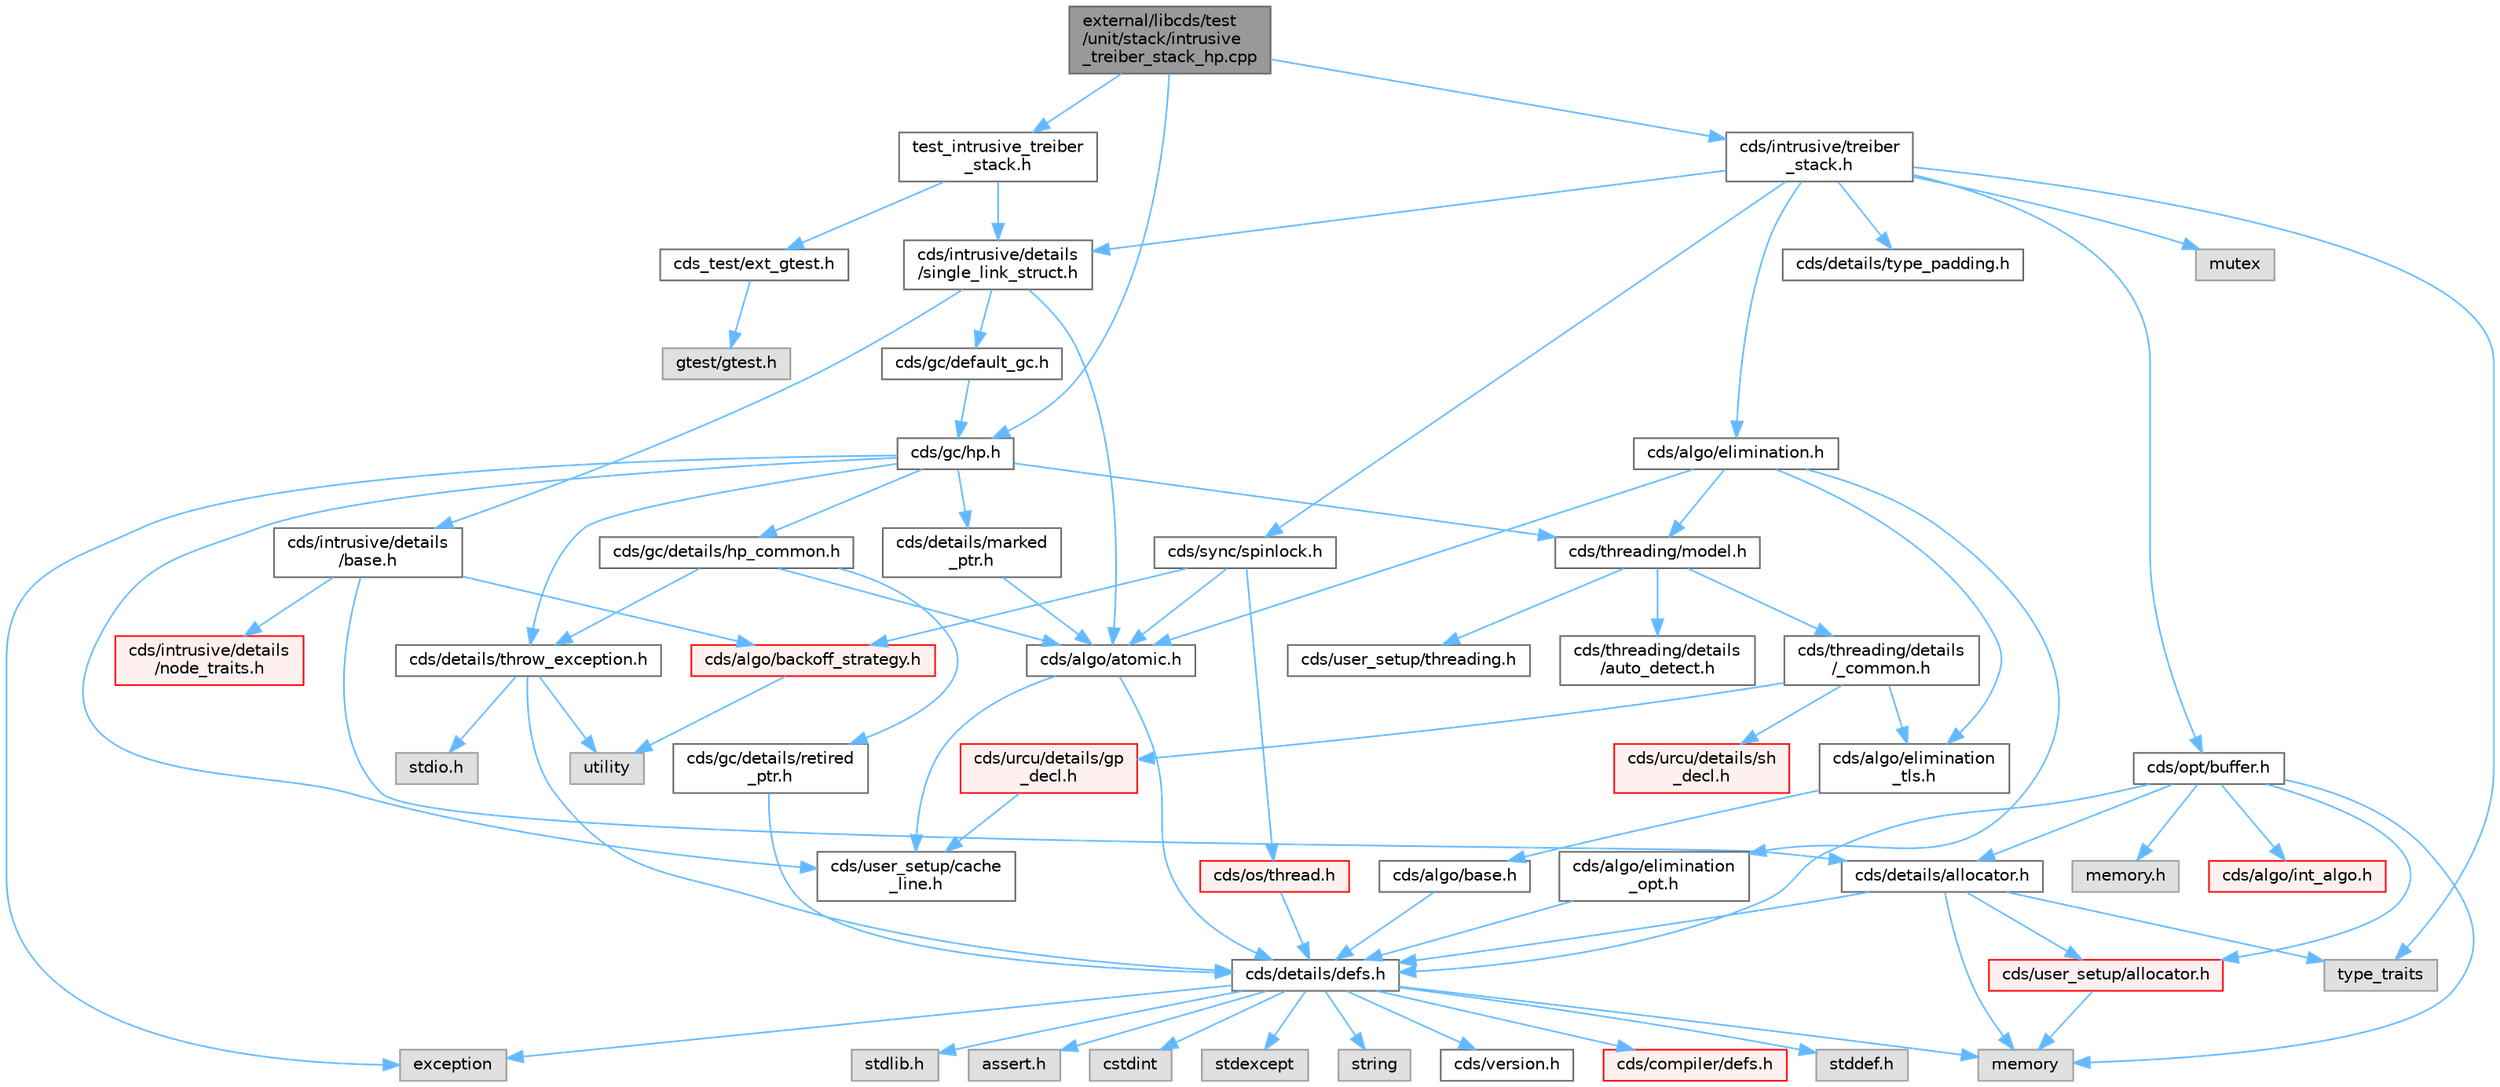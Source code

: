 digraph "external/libcds/test/unit/stack/intrusive_treiber_stack_hp.cpp"
{
 // LATEX_PDF_SIZE
  bgcolor="transparent";
  edge [fontname=Helvetica,fontsize=10,labelfontname=Helvetica,labelfontsize=10];
  node [fontname=Helvetica,fontsize=10,shape=box,height=0.2,width=0.4];
  Node1 [id="Node000001",label="external/libcds/test\l/unit/stack/intrusive\l_treiber_stack_hp.cpp",height=0.2,width=0.4,color="gray40", fillcolor="grey60", style="filled", fontcolor="black",tooltip=" "];
  Node1 -> Node2 [id="edge1_Node000001_Node000002",color="steelblue1",style="solid",tooltip=" "];
  Node2 [id="Node000002",label="test_intrusive_treiber\l_stack.h",height=0.2,width=0.4,color="grey40", fillcolor="white", style="filled",URL="$test__intrusive__treiber__stack_8h.html",tooltip=" "];
  Node2 -> Node3 [id="edge2_Node000002_Node000003",color="steelblue1",style="solid",tooltip=" "];
  Node3 [id="Node000003",label="cds_test/ext_gtest.h",height=0.2,width=0.4,color="grey40", fillcolor="white", style="filled",URL="$ext__gtest_8h.html",tooltip=" "];
  Node3 -> Node4 [id="edge3_Node000003_Node000004",color="steelblue1",style="solid",tooltip=" "];
  Node4 [id="Node000004",label="gtest/gtest.h",height=0.2,width=0.4,color="grey60", fillcolor="#E0E0E0", style="filled",tooltip=" "];
  Node2 -> Node5 [id="edge4_Node000002_Node000005",color="steelblue1",style="solid",tooltip=" "];
  Node5 [id="Node000005",label="cds/intrusive/details\l/single_link_struct.h",height=0.2,width=0.4,color="grey40", fillcolor="white", style="filled",URL="$single__link__struct_8h.html",tooltip=" "];
  Node5 -> Node6 [id="edge5_Node000005_Node000006",color="steelblue1",style="solid",tooltip=" "];
  Node6 [id="Node000006",label="cds/intrusive/details\l/base.h",height=0.2,width=0.4,color="grey40", fillcolor="white", style="filled",URL="$external_2libcds_2cds_2intrusive_2details_2base_8h.html",tooltip=" "];
  Node6 -> Node7 [id="edge6_Node000006_Node000007",color="steelblue1",style="solid",tooltip=" "];
  Node7 [id="Node000007",label="cds/intrusive/details\l/node_traits.h",height=0.2,width=0.4,color="red", fillcolor="#FFF0F0", style="filled",URL="$node__traits_8h.html",tooltip=" "];
  Node6 -> Node42 [id="edge7_Node000006_Node000042",color="steelblue1",style="solid",tooltip=" "];
  Node42 [id="Node000042",label="cds/details/allocator.h",height=0.2,width=0.4,color="grey40", fillcolor="white", style="filled",URL="$external_2libcds_2cds_2details_2allocator_8h.html",tooltip=" "];
  Node42 -> Node43 [id="edge8_Node000042_Node000043",color="steelblue1",style="solid",tooltip=" "];
  Node43 [id="Node000043",label="type_traits",height=0.2,width=0.4,color="grey60", fillcolor="#E0E0E0", style="filled",tooltip=" "];
  Node42 -> Node20 [id="edge9_Node000042_Node000020",color="steelblue1",style="solid",tooltip=" "];
  Node20 [id="Node000020",label="memory",height=0.2,width=0.4,color="grey60", fillcolor="#E0E0E0", style="filled",tooltip=" "];
  Node42 -> Node12 [id="edge10_Node000042_Node000012",color="steelblue1",style="solid",tooltip=" "];
  Node12 [id="Node000012",label="cds/details/defs.h",height=0.2,width=0.4,color="grey40", fillcolor="white", style="filled",URL="$details_2defs_8h.html",tooltip=" "];
  Node12 -> Node13 [id="edge11_Node000012_Node000013",color="steelblue1",style="solid",tooltip=" "];
  Node13 [id="Node000013",label="stddef.h",height=0.2,width=0.4,color="grey60", fillcolor="#E0E0E0", style="filled",tooltip=" "];
  Node12 -> Node14 [id="edge12_Node000012_Node000014",color="steelblue1",style="solid",tooltip=" "];
  Node14 [id="Node000014",label="stdlib.h",height=0.2,width=0.4,color="grey60", fillcolor="#E0E0E0", style="filled",tooltip=" "];
  Node12 -> Node15 [id="edge13_Node000012_Node000015",color="steelblue1",style="solid",tooltip=" "];
  Node15 [id="Node000015",label="assert.h",height=0.2,width=0.4,color="grey60", fillcolor="#E0E0E0", style="filled",tooltip=" "];
  Node12 -> Node16 [id="edge14_Node000012_Node000016",color="steelblue1",style="solid",tooltip=" "];
  Node16 [id="Node000016",label="cstdint",height=0.2,width=0.4,color="grey60", fillcolor="#E0E0E0", style="filled",tooltip=" "];
  Node12 -> Node17 [id="edge15_Node000012_Node000017",color="steelblue1",style="solid",tooltip=" "];
  Node17 [id="Node000017",label="exception",height=0.2,width=0.4,color="grey60", fillcolor="#E0E0E0", style="filled",tooltip=" "];
  Node12 -> Node18 [id="edge16_Node000012_Node000018",color="steelblue1",style="solid",tooltip=" "];
  Node18 [id="Node000018",label="stdexcept",height=0.2,width=0.4,color="grey60", fillcolor="#E0E0E0", style="filled",tooltip=" "];
  Node12 -> Node19 [id="edge17_Node000012_Node000019",color="steelblue1",style="solid",tooltip=" "];
  Node19 [id="Node000019",label="string",height=0.2,width=0.4,color="grey60", fillcolor="#E0E0E0", style="filled",tooltip=" "];
  Node12 -> Node20 [id="edge18_Node000012_Node000020",color="steelblue1",style="solid",tooltip=" "];
  Node12 -> Node21 [id="edge19_Node000012_Node000021",color="steelblue1",style="solid",tooltip=" "];
  Node21 [id="Node000021",label="cds/version.h",height=0.2,width=0.4,color="grey40", fillcolor="white", style="filled",URL="$external_2libcds_2cds_2version_8h.html",tooltip=" "];
  Node12 -> Node22 [id="edge20_Node000012_Node000022",color="steelblue1",style="solid",tooltip=" "];
  Node22 [id="Node000022",label="cds/compiler/defs.h",height=0.2,width=0.4,color="red", fillcolor="#FFF0F0", style="filled",URL="$compiler_2defs_8h.html",tooltip=" "];
  Node42 -> Node25 [id="edge21_Node000042_Node000025",color="steelblue1",style="solid",tooltip=" "];
  Node25 [id="Node000025",label="cds/user_setup/allocator.h",height=0.2,width=0.4,color="red", fillcolor="#FFF0F0", style="filled",URL="$external_2libcds_2cds_2user__setup_2allocator_8h.html",tooltip="Default implementation of allocator classes."];
  Node25 -> Node20 [id="edge22_Node000025_Node000020",color="steelblue1",style="solid",tooltip=" "];
  Node6 -> Node44 [id="edge23_Node000006_Node000044",color="steelblue1",style="solid",tooltip=" "];
  Node44 [id="Node000044",label="cds/algo/backoff_strategy.h",height=0.2,width=0.4,color="red", fillcolor="#FFF0F0", style="filled",URL="$backoff__strategy_8h.html",tooltip=" "];
  Node44 -> Node39 [id="edge24_Node000044_Node000039",color="steelblue1",style="solid",tooltip=" "];
  Node39 [id="Node000039",label="utility",height=0.2,width=0.4,color="grey60", fillcolor="#E0E0E0", style="filled",tooltip=" "];
  Node5 -> Node48 [id="edge25_Node000005_Node000048",color="steelblue1",style="solid",tooltip=" "];
  Node48 [id="Node000048",label="cds/gc/default_gc.h",height=0.2,width=0.4,color="grey40", fillcolor="white", style="filled",URL="$default__gc_8h.html",tooltip=" "];
  Node48 -> Node49 [id="edge26_Node000048_Node000049",color="steelblue1",style="solid",tooltip=" "];
  Node49 [id="Node000049",label="cds/gc/hp.h",height=0.2,width=0.4,color="grey40", fillcolor="white", style="filled",URL="$hp_8h.html",tooltip=" "];
  Node49 -> Node17 [id="edge27_Node000049_Node000017",color="steelblue1",style="solid",tooltip=" "];
  Node49 -> Node50 [id="edge28_Node000049_Node000050",color="steelblue1",style="solid",tooltip=" "];
  Node50 [id="Node000050",label="cds/gc/details/hp_common.h",height=0.2,width=0.4,color="grey40", fillcolor="white", style="filled",URL="$hp__common_8h.html",tooltip=" "];
  Node50 -> Node41 [id="edge29_Node000050_Node000041",color="steelblue1",style="solid",tooltip=" "];
  Node41 [id="Node000041",label="cds/algo/atomic.h",height=0.2,width=0.4,color="grey40", fillcolor="white", style="filled",URL="$external_2libcds_2cds_2algo_2atomic_8h.html",tooltip=" "];
  Node41 -> Node12 [id="edge30_Node000041_Node000012",color="steelblue1",style="solid",tooltip=" "];
  Node41 -> Node40 [id="edge31_Node000041_Node000040",color="steelblue1",style="solid",tooltip=" "];
  Node40 [id="Node000040",label="cds/user_setup/cache\l_line.h",height=0.2,width=0.4,color="grey40", fillcolor="white", style="filled",URL="$cache__line_8h.html",tooltip="Cache-line size definition"];
  Node50 -> Node51 [id="edge32_Node000050_Node000051",color="steelblue1",style="solid",tooltip=" "];
  Node51 [id="Node000051",label="cds/gc/details/retired\l_ptr.h",height=0.2,width=0.4,color="grey40", fillcolor="white", style="filled",URL="$retired__ptr_8h.html",tooltip=" "];
  Node51 -> Node12 [id="edge33_Node000051_Node000012",color="steelblue1",style="solid",tooltip=" "];
  Node50 -> Node37 [id="edge34_Node000050_Node000037",color="steelblue1",style="solid",tooltip=" "];
  Node37 [id="Node000037",label="cds/details/throw_exception.h",height=0.2,width=0.4,color="grey40", fillcolor="white", style="filled",URL="$throw__exception_8h.html",tooltip=" "];
  Node37 -> Node12 [id="edge35_Node000037_Node000012",color="steelblue1",style="solid",tooltip=" "];
  Node37 -> Node38 [id="edge36_Node000037_Node000038",color="steelblue1",style="solid",tooltip=" "];
  Node38 [id="Node000038",label="stdio.h",height=0.2,width=0.4,color="grey60", fillcolor="#E0E0E0", style="filled",tooltip=" "];
  Node37 -> Node39 [id="edge37_Node000037_Node000039",color="steelblue1",style="solid",tooltip=" "];
  Node49 -> Node52 [id="edge38_Node000049_Node000052",color="steelblue1",style="solid",tooltip=" "];
  Node52 [id="Node000052",label="cds/threading/model.h",height=0.2,width=0.4,color="grey40", fillcolor="white", style="filled",URL="$model_8h.html",tooltip=" "];
  Node52 -> Node53 [id="edge39_Node000052_Node000053",color="steelblue1",style="solid",tooltip=" "];
  Node53 [id="Node000053",label="cds/threading/details\l/_common.h",height=0.2,width=0.4,color="grey40", fillcolor="white", style="filled",URL="$__common_8h.html",tooltip=" "];
  Node53 -> Node54 [id="edge40_Node000053_Node000054",color="steelblue1",style="solid",tooltip=" "];
  Node54 [id="Node000054",label="cds/urcu/details/gp\l_decl.h",height=0.2,width=0.4,color="red", fillcolor="#FFF0F0", style="filled",URL="$gp__decl_8h.html",tooltip=" "];
  Node54 -> Node40 [id="edge41_Node000054_Node000040",color="steelblue1",style="solid",tooltip=" "];
  Node53 -> Node60 [id="edge42_Node000053_Node000060",color="steelblue1",style="solid",tooltip=" "];
  Node60 [id="Node000060",label="cds/urcu/details/sh\l_decl.h",height=0.2,width=0.4,color="red", fillcolor="#FFF0F0", style="filled",URL="$sh__decl_8h.html",tooltip=" "];
  Node53 -> Node61 [id="edge43_Node000053_Node000061",color="steelblue1",style="solid",tooltip=" "];
  Node61 [id="Node000061",label="cds/algo/elimination\l_tls.h",height=0.2,width=0.4,color="grey40", fillcolor="white", style="filled",URL="$elimination__tls_8h.html",tooltip=" "];
  Node61 -> Node62 [id="edge44_Node000061_Node000062",color="steelblue1",style="solid",tooltip=" "];
  Node62 [id="Node000062",label="cds/algo/base.h",height=0.2,width=0.4,color="grey40", fillcolor="white", style="filled",URL="$external_2libcds_2cds_2algo_2base_8h.html",tooltip=" "];
  Node62 -> Node12 [id="edge45_Node000062_Node000012",color="steelblue1",style="solid",tooltip=" "];
  Node52 -> Node63 [id="edge46_Node000052_Node000063",color="steelblue1",style="solid",tooltip=" "];
  Node63 [id="Node000063",label="cds/user_setup/threading.h",height=0.2,width=0.4,color="grey40", fillcolor="white", style="filled",URL="$external_2libcds_2cds_2user__setup_2threading_8h.html",tooltip=" "];
  Node52 -> Node64 [id="edge47_Node000052_Node000064",color="steelblue1",style="solid",tooltip=" "];
  Node64 [id="Node000064",label="cds/threading/details\l/auto_detect.h",height=0.2,width=0.4,color="grey40", fillcolor="white", style="filled",URL="$auto__detect_8h.html",tooltip=" "];
  Node49 -> Node37 [id="edge48_Node000049_Node000037",color="steelblue1",style="solid",tooltip=" "];
  Node49 -> Node59 [id="edge49_Node000049_Node000059",color="steelblue1",style="solid",tooltip=" "];
  Node59 [id="Node000059",label="cds/details/marked\l_ptr.h",height=0.2,width=0.4,color="grey40", fillcolor="white", style="filled",URL="$marked__ptr_8h.html",tooltip=" "];
  Node59 -> Node41 [id="edge50_Node000059_Node000041",color="steelblue1",style="solid",tooltip=" "];
  Node49 -> Node40 [id="edge51_Node000049_Node000040",color="steelblue1",style="solid",tooltip=" "];
  Node5 -> Node41 [id="edge52_Node000005_Node000041",color="steelblue1",style="solid",tooltip=" "];
  Node1 -> Node49 [id="edge53_Node000001_Node000049",color="steelblue1",style="solid",tooltip=" "];
  Node1 -> Node65 [id="edge54_Node000001_Node000065",color="steelblue1",style="solid",tooltip=" "];
  Node65 [id="Node000065",label="cds/intrusive/treiber\l_stack.h",height=0.2,width=0.4,color="grey40", fillcolor="white", style="filled",URL="$intrusive_2treiber__stack_8h.html",tooltip=" "];
  Node65 -> Node43 [id="edge55_Node000065_Node000043",color="steelblue1",style="solid",tooltip=" "];
  Node65 -> Node66 [id="edge56_Node000065_Node000066",color="steelblue1",style="solid",tooltip=" "];
  Node66 [id="Node000066",label="mutex",height=0.2,width=0.4,color="grey60", fillcolor="#E0E0E0", style="filled",tooltip=" "];
  Node65 -> Node5 [id="edge57_Node000065_Node000005",color="steelblue1",style="solid",tooltip=" "];
  Node65 -> Node67 [id="edge58_Node000065_Node000067",color="steelblue1",style="solid",tooltip=" "];
  Node67 [id="Node000067",label="cds/algo/elimination.h",height=0.2,width=0.4,color="grey40", fillcolor="white", style="filled",URL="$elimination_8h.html",tooltip=" "];
  Node67 -> Node61 [id="edge59_Node000067_Node000061",color="steelblue1",style="solid",tooltip=" "];
  Node67 -> Node68 [id="edge60_Node000067_Node000068",color="steelblue1",style="solid",tooltip=" "];
  Node68 [id="Node000068",label="cds/algo/elimination\l_opt.h",height=0.2,width=0.4,color="grey40", fillcolor="white", style="filled",URL="$elimination__opt_8h.html",tooltip=" "];
  Node68 -> Node12 [id="edge61_Node000068_Node000012",color="steelblue1",style="solid",tooltip=" "];
  Node67 -> Node41 [id="edge62_Node000067_Node000041",color="steelblue1",style="solid",tooltip=" "];
  Node67 -> Node52 [id="edge63_Node000067_Node000052",color="steelblue1",style="solid",tooltip=" "];
  Node65 -> Node69 [id="edge64_Node000065_Node000069",color="steelblue1",style="solid",tooltip=" "];
  Node69 [id="Node000069",label="cds/opt/buffer.h",height=0.2,width=0.4,color="grey40", fillcolor="white", style="filled",URL="$external_2libcds_2cds_2opt_2buffer_8h.html",tooltip=" "];
  Node69 -> Node70 [id="edge65_Node000069_Node000070",color="steelblue1",style="solid",tooltip=" "];
  Node70 [id="Node000070",label="memory.h",height=0.2,width=0.4,color="grey60", fillcolor="#E0E0E0", style="filled",tooltip=" "];
  Node69 -> Node12 [id="edge66_Node000069_Node000012",color="steelblue1",style="solid",tooltip=" "];
  Node69 -> Node25 [id="edge67_Node000069_Node000025",color="steelblue1",style="solid",tooltip=" "];
  Node69 -> Node42 [id="edge68_Node000069_Node000042",color="steelblue1",style="solid",tooltip=" "];
  Node69 -> Node30 [id="edge69_Node000069_Node000030",color="steelblue1",style="solid",tooltip=" "];
  Node30 [id="Node000030",label="cds/algo/int_algo.h",height=0.2,width=0.4,color="red", fillcolor="#FFF0F0", style="filled",URL="$int__algo_8h.html",tooltip=" "];
  Node69 -> Node20 [id="edge70_Node000069_Node000020",color="steelblue1",style="solid",tooltip=" "];
  Node65 -> Node71 [id="edge71_Node000065_Node000071",color="steelblue1",style="solid",tooltip=" "];
  Node71 [id="Node000071",label="cds/sync/spinlock.h",height=0.2,width=0.4,color="grey40", fillcolor="white", style="filled",URL="$sync_2spinlock_8h.html",tooltip=" "];
  Node71 -> Node41 [id="edge72_Node000071_Node000041",color="steelblue1",style="solid",tooltip=" "];
  Node71 -> Node56 [id="edge73_Node000071_Node000056",color="steelblue1",style="solid",tooltip=" "];
  Node56 [id="Node000056",label="cds/os/thread.h",height=0.2,width=0.4,color="red", fillcolor="#FFF0F0", style="filled",URL="$cds_2os_2thread_8h.html",tooltip=" "];
  Node56 -> Node12 [id="edge74_Node000056_Node000012",color="steelblue1",style="solid",tooltip=" "];
  Node71 -> Node44 [id="edge75_Node000071_Node000044",color="steelblue1",style="solid",tooltip=" "];
  Node65 -> Node72 [id="edge76_Node000065_Node000072",color="steelblue1",style="solid",tooltip=" "];
  Node72 [id="Node000072",label="cds/details/type_padding.h",height=0.2,width=0.4,color="grey40", fillcolor="white", style="filled",URL="$type__padding_8h.html",tooltip=" "];
}
